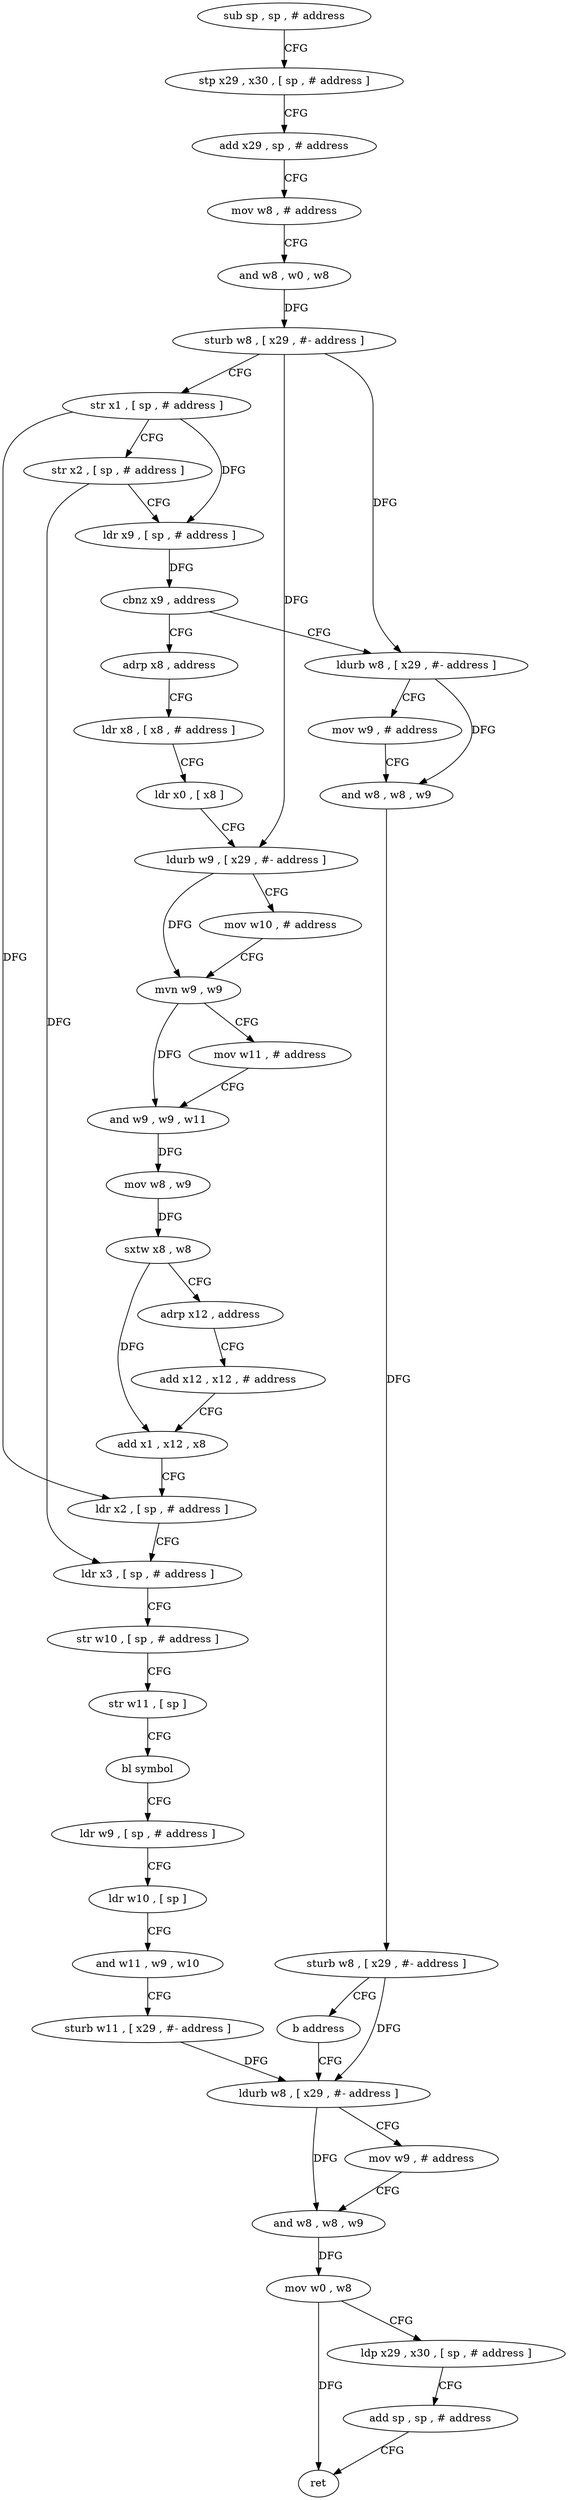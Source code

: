 digraph "func" {
"339336" [label = "sub sp , sp , # address" ]
"339340" [label = "stp x29 , x30 , [ sp , # address ]" ]
"339344" [label = "add x29 , sp , # address" ]
"339348" [label = "mov w8 , # address" ]
"339352" [label = "and w8 , w0 , w8" ]
"339356" [label = "sturb w8 , [ x29 , #- address ]" ]
"339360" [label = "str x1 , [ sp , # address ]" ]
"339364" [label = "str x2 , [ sp , # address ]" ]
"339368" [label = "ldr x9 , [ sp , # address ]" ]
"339372" [label = "cbnz x9 , address" ]
"339396" [label = "adrp x8 , address" ]
"339376" [label = "ldurb w8 , [ x29 , #- address ]" ]
"339400" [label = "ldr x8 , [ x8 , # address ]" ]
"339404" [label = "ldr x0 , [ x8 ]" ]
"339408" [label = "ldurb w9 , [ x29 , #- address ]" ]
"339412" [label = "mov w10 , # address" ]
"339416" [label = "mvn w9 , w9" ]
"339420" [label = "mov w11 , # address" ]
"339424" [label = "and w9 , w9 , w11" ]
"339428" [label = "mov w8 , w9" ]
"339432" [label = "sxtw x8 , w8" ]
"339436" [label = "adrp x12 , address" ]
"339440" [label = "add x12 , x12 , # address" ]
"339444" [label = "add x1 , x12 , x8" ]
"339448" [label = "ldr x2 , [ sp , # address ]" ]
"339452" [label = "ldr x3 , [ sp , # address ]" ]
"339456" [label = "str w10 , [ sp , # address ]" ]
"339460" [label = "str w11 , [ sp ]" ]
"339464" [label = "bl symbol" ]
"339468" [label = "ldr w9 , [ sp , # address ]" ]
"339472" [label = "ldr w10 , [ sp ]" ]
"339476" [label = "and w11 , w9 , w10" ]
"339480" [label = "sturb w11 , [ x29 , #- address ]" ]
"339484" [label = "ldurb w8 , [ x29 , #- address ]" ]
"339380" [label = "mov w9 , # address" ]
"339384" [label = "and w8 , w8 , w9" ]
"339388" [label = "sturb w8 , [ x29 , #- address ]" ]
"339392" [label = "b address" ]
"339488" [label = "mov w9 , # address" ]
"339492" [label = "and w8 , w8 , w9" ]
"339496" [label = "mov w0 , w8" ]
"339500" [label = "ldp x29 , x30 , [ sp , # address ]" ]
"339504" [label = "add sp , sp , # address" ]
"339508" [label = "ret" ]
"339336" -> "339340" [ label = "CFG" ]
"339340" -> "339344" [ label = "CFG" ]
"339344" -> "339348" [ label = "CFG" ]
"339348" -> "339352" [ label = "CFG" ]
"339352" -> "339356" [ label = "DFG" ]
"339356" -> "339360" [ label = "CFG" ]
"339356" -> "339408" [ label = "DFG" ]
"339356" -> "339376" [ label = "DFG" ]
"339360" -> "339364" [ label = "CFG" ]
"339360" -> "339368" [ label = "DFG" ]
"339360" -> "339448" [ label = "DFG" ]
"339364" -> "339368" [ label = "CFG" ]
"339364" -> "339452" [ label = "DFG" ]
"339368" -> "339372" [ label = "DFG" ]
"339372" -> "339396" [ label = "CFG" ]
"339372" -> "339376" [ label = "CFG" ]
"339396" -> "339400" [ label = "CFG" ]
"339376" -> "339380" [ label = "CFG" ]
"339376" -> "339384" [ label = "DFG" ]
"339400" -> "339404" [ label = "CFG" ]
"339404" -> "339408" [ label = "CFG" ]
"339408" -> "339412" [ label = "CFG" ]
"339408" -> "339416" [ label = "DFG" ]
"339412" -> "339416" [ label = "CFG" ]
"339416" -> "339420" [ label = "CFG" ]
"339416" -> "339424" [ label = "DFG" ]
"339420" -> "339424" [ label = "CFG" ]
"339424" -> "339428" [ label = "DFG" ]
"339428" -> "339432" [ label = "DFG" ]
"339432" -> "339436" [ label = "CFG" ]
"339432" -> "339444" [ label = "DFG" ]
"339436" -> "339440" [ label = "CFG" ]
"339440" -> "339444" [ label = "CFG" ]
"339444" -> "339448" [ label = "CFG" ]
"339448" -> "339452" [ label = "CFG" ]
"339452" -> "339456" [ label = "CFG" ]
"339456" -> "339460" [ label = "CFG" ]
"339460" -> "339464" [ label = "CFG" ]
"339464" -> "339468" [ label = "CFG" ]
"339468" -> "339472" [ label = "CFG" ]
"339472" -> "339476" [ label = "CFG" ]
"339476" -> "339480" [ label = "CFG" ]
"339480" -> "339484" [ label = "DFG" ]
"339484" -> "339488" [ label = "CFG" ]
"339484" -> "339492" [ label = "DFG" ]
"339380" -> "339384" [ label = "CFG" ]
"339384" -> "339388" [ label = "DFG" ]
"339388" -> "339392" [ label = "CFG" ]
"339388" -> "339484" [ label = "DFG" ]
"339392" -> "339484" [ label = "CFG" ]
"339488" -> "339492" [ label = "CFG" ]
"339492" -> "339496" [ label = "DFG" ]
"339496" -> "339500" [ label = "CFG" ]
"339496" -> "339508" [ label = "DFG" ]
"339500" -> "339504" [ label = "CFG" ]
"339504" -> "339508" [ label = "CFG" ]
}
